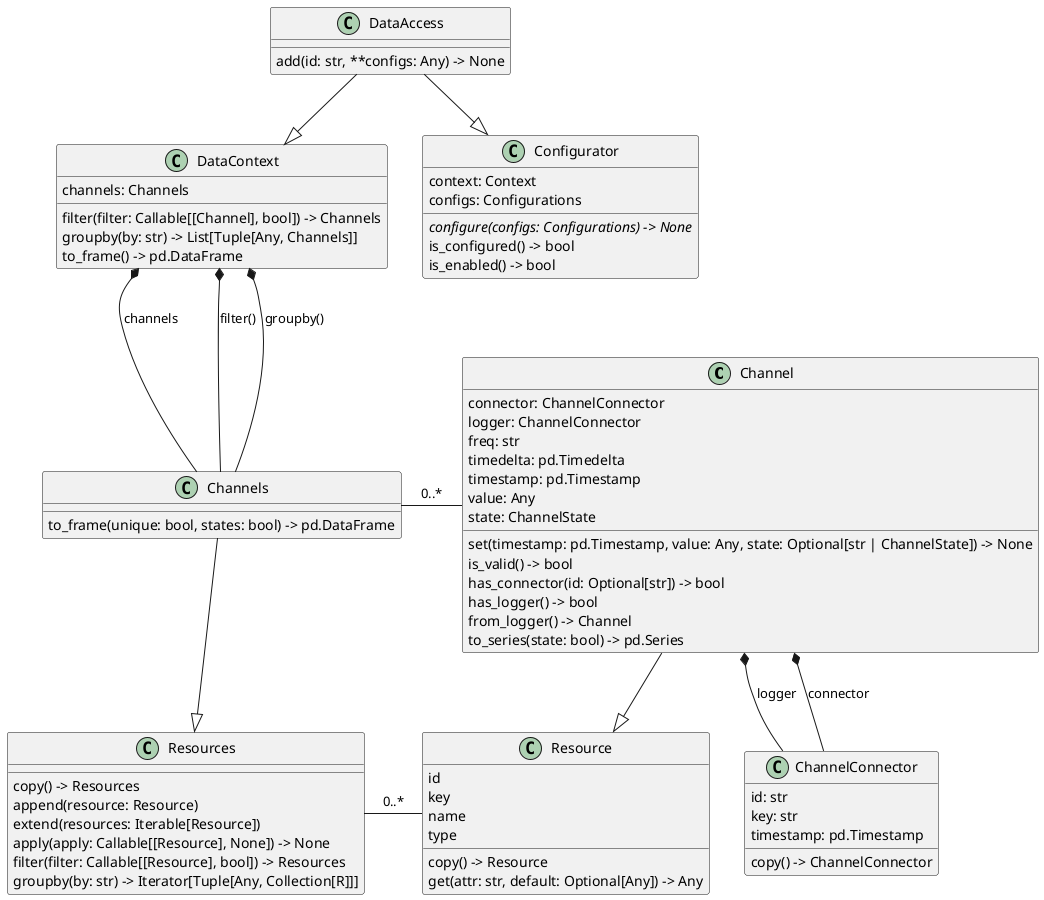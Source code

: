 @startuml lories.data.access.DataAccess
set namespaceSeparator none
class "Channel" as lories.data.channels.channel.Channel {
  connector: ChannelConnector
  logger: ChannelConnector
  freq: str
  timedelta: pd.Timedelta
  timestamp: pd.Timestamp
  value: Any
  state: ChannelState
  set(timestamp: pd.Timestamp, value: Any, state: Optional[str | ChannelState]) -> None
  is_valid() -> bool
  has_connector(id: Optional[str]) -> bool
  has_logger() -> bool
  from_logger() -> Channel
  to_series(state: bool) -> pd.Series
}
class "ChannelConnector" as lories.data.channels.connector.ChannelConnector {
  id: str
  key: str
  timestamp: pd.Timestamp
  copy() -> ChannelConnector
}
class "Channels" as lories.data.channels.channels.Channels {
  to_frame(unique: bool, states: bool) -> pd.DataFrame
}
class "Resources" as lories.core.resources.Resources {
  copy() -> Resources
  append(resource: Resource)
  extend(resources: Iterable[Resource])
  apply(apply: Callable[[Resource], None]) -> None
  filter(filter: Callable[[Resource], bool]) -> Resources
  groupby(by: str) -> Iterator[Tuple[Any, Collection[R]]]
}
class "Resource" as lories.core.resource.Resource {
  id
  key
  name
  type
  copy() -> Resource
  get(attr: str, default: Optional[Any]) -> Any
}
class "DataAccess" as lories.data.access.DataAccess {
  add(id: str, **configs: Any) -> None
}
class "DataContext" as lories.data.context.DataContext {
  channels: Channels
  filter(filter: Callable[[Channel], bool]) -> Channels
  groupby(by: str) -> List[Tuple[Any, Channels]]
  to_frame() -> pd.DataFrame
}
class "Configurator" as lories.core.configs.configurator.Configurator {
  context: Context
  configs: Configurations
  {abstract}configure(configs: Configurations) -> None
  is_configured() -> bool
  is_enabled() -> bool
}
lories.data.access.DataAccess --|> lories.core.configs.configurator.Configurator
lories.data.access.DataAccess --|> lories.data.context.DataContext
lories.core.resources.Resources - lories.core.resource.Resource : 0..*
lories.data.channels.channel.Channel --|> lories.core.resource.Resource
lories.data.channels.channel.Channel *-- lories.data.channels.connector.ChannelConnector : logger
lories.data.channels.channel.Channel *-- lories.data.channels.connector.ChannelConnector : connector
lories.data.channels.channels.Channels --|> lories.core.resources.Resources
lories.data.channels.channels.Channels - lories.data.channels.channel.Channel : 0..*
lories.data.context.DataContext *-- lories.data.channels.channels.Channels : channels
lories.data.context.DataContext *-- lories.data.channels.channels.Channels : filter()
lories.data.context.DataContext *-- lories.data.channels.channels.Channels : groupby()
@enduml
